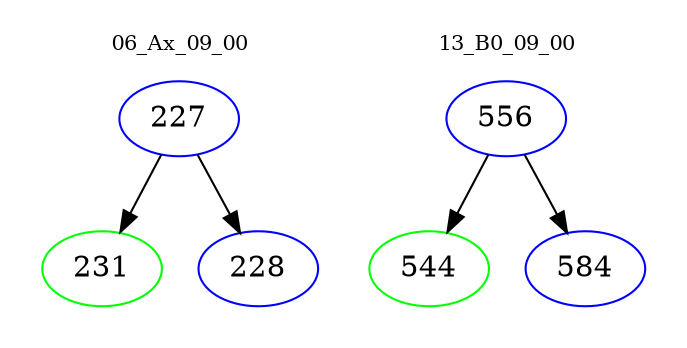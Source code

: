 digraph{
subgraph cluster_0 {
color = white
label = "06_Ax_09_00";
fontsize=10;
T0_227 [label="227", color="blue"]
T0_227 -> T0_231 [color="black"]
T0_231 [label="231", color="green"]
T0_227 -> T0_228 [color="black"]
T0_228 [label="228", color="blue"]
}
subgraph cluster_1 {
color = white
label = "13_B0_09_00";
fontsize=10;
T1_556 [label="556", color="blue"]
T1_556 -> T1_544 [color="black"]
T1_544 [label="544", color="green"]
T1_556 -> T1_584 [color="black"]
T1_584 [label="584", color="blue"]
}
}
